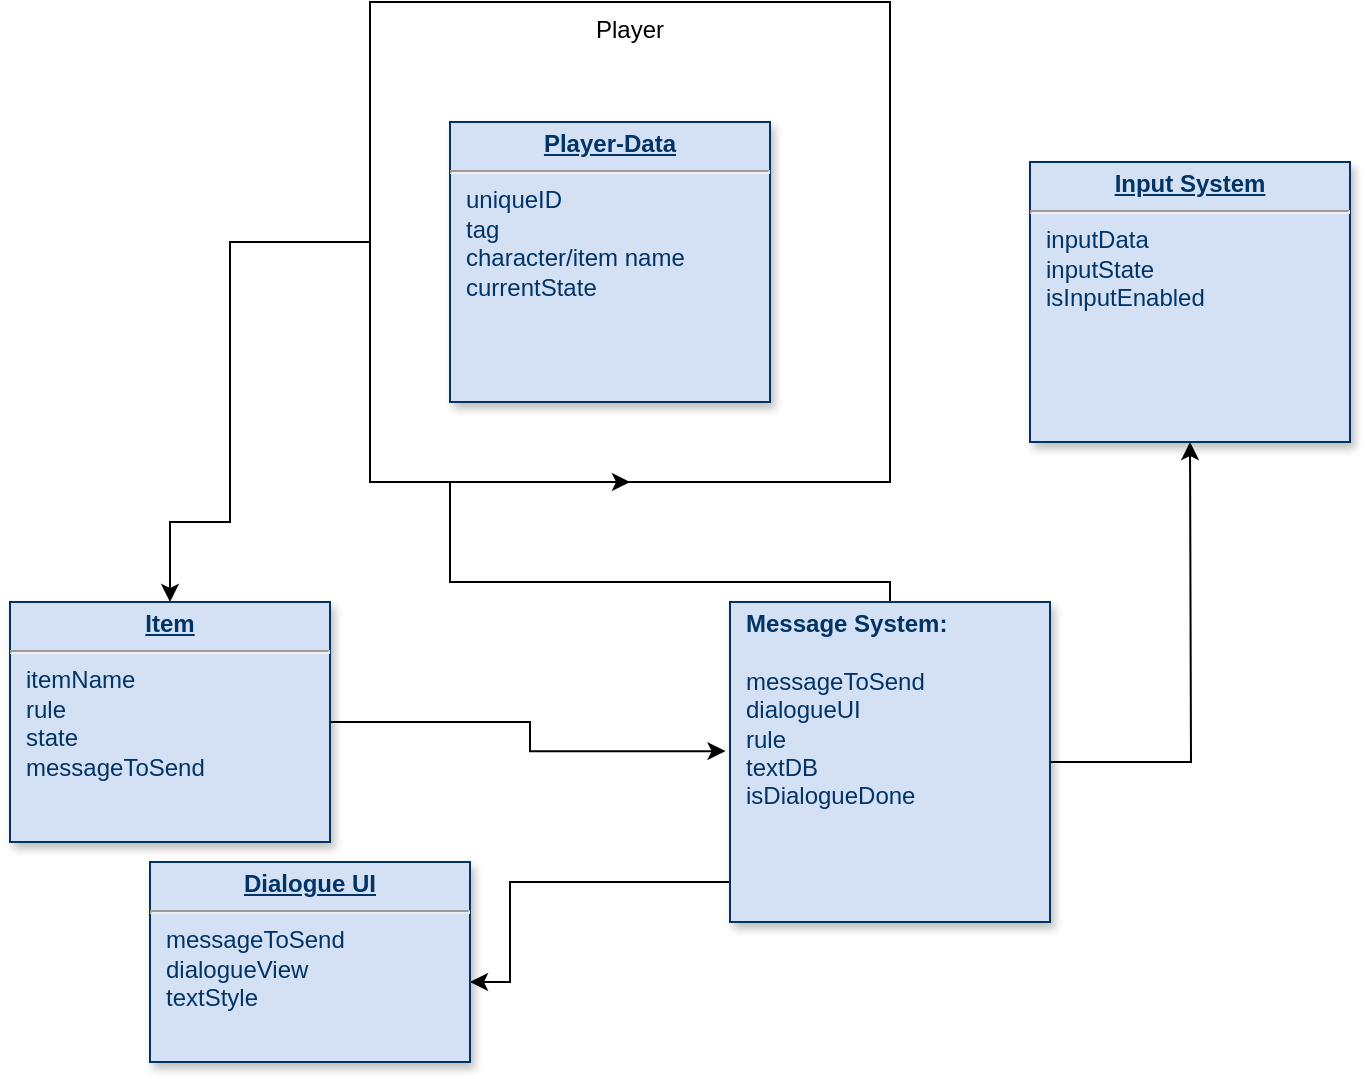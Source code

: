 <mxfile version="15.3.0" type="github">
  <diagram name="Page-1" id="efa7a0a1-bf9b-a30e-e6df-94a7791c09e9">
    <mxGraphModel dx="1185" dy="638" grid="1" gridSize="10" guides="1" tooltips="1" connect="1" arrows="1" fold="1" page="1" pageScale="1" pageWidth="826" pageHeight="1169" background="none" math="0" shadow="0">
      <root>
        <mxCell id="0" />
        <mxCell id="1" parent="0" />
        <mxCell id="Ufl6a2jSMkOiO_FNKc7k-128" style="edgeStyle=orthogonalEdgeStyle;rounded=0;orthogonalLoop=1;jettySize=auto;html=1;entryX=0.5;entryY=0;entryDx=0;entryDy=0;" edge="1" parent="1" source="Ufl6a2jSMkOiO_FNKc7k-121" target="28">
          <mxGeometry relative="1" as="geometry">
            <Array as="points">
              <mxPoint x="240" y="370" />
              <mxPoint x="210" y="370" />
            </Array>
          </mxGeometry>
        </mxCell>
        <mxCell id="Ufl6a2jSMkOiO_FNKc7k-121" value="Player" style="rounded=0;whiteSpace=wrap;html=1;verticalAlign=top;" vertex="1" parent="1">
          <mxGeometry x="310" y="110" width="260" height="240" as="geometry" />
        </mxCell>
        <mxCell id="Ufl6a2jSMkOiO_FNKc7k-125" style="edgeStyle=orthogonalEdgeStyle;rounded=0;orthogonalLoop=1;jettySize=auto;html=1;" edge="1" parent="1" source="21" target="Ufl6a2jSMkOiO_FNKc7k-119">
          <mxGeometry relative="1" as="geometry">
            <Array as="points">
              <mxPoint x="380" y="550" />
              <mxPoint x="380" y="600" />
            </Array>
          </mxGeometry>
        </mxCell>
        <mxCell id="Ufl6a2jSMkOiO_FNKc7k-127" style="edgeStyle=orthogonalEdgeStyle;rounded=0;orthogonalLoop=1;jettySize=auto;html=1;entryX=0.5;entryY=1;entryDx=0;entryDy=0;" edge="1" parent="1" source="21" target="Ufl6a2jSMkOiO_FNKc7k-121">
          <mxGeometry relative="1" as="geometry">
            <Array as="points">
              <mxPoint x="350" y="400" />
              <mxPoint x="350" y="350" />
            </Array>
          </mxGeometry>
        </mxCell>
        <mxCell id="Ufl6a2jSMkOiO_FNKc7k-131" style="edgeStyle=orthogonalEdgeStyle;rounded=0;orthogonalLoop=1;jettySize=auto;html=1;" edge="1" parent="1" source="21">
          <mxGeometry relative="1" as="geometry">
            <mxPoint x="720" y="330" as="targetPoint" />
          </mxGeometry>
        </mxCell>
        <mxCell id="21" value="&lt;p style=&quot;margin: 0px ; margin-top: 4px ; text-align: center ; text-decoration: underline&quot;&gt;&lt;/p&gt;&lt;p style=&quot;margin: 0px ; margin-left: 8px&quot;&gt;&lt;b&gt;Message System:&lt;/b&gt;&lt;/p&gt;&lt;p style=&quot;margin: 0px ; margin-left: 8px&quot;&gt;&lt;b&gt;&lt;br&gt;&lt;/b&gt;&lt;/p&gt;&lt;p style=&quot;margin: 0px ; margin-left: 8px&quot;&gt;messageToSend&lt;/p&gt;&lt;p style=&quot;margin: 0px ; margin-left: 8px&quot;&gt;dialogueUI&lt;/p&gt;&lt;p style=&quot;margin: 0px ; margin-left: 8px&quot;&gt;rule&lt;/p&gt;&lt;p style=&quot;margin: 0px ; margin-left: 8px&quot;&gt;textDB&lt;/p&gt;&lt;p style=&quot;margin: 0px ; margin-left: 8px&quot;&gt;isDialogueDone&lt;/p&gt;&lt;p style=&quot;margin: 0px ; margin-left: 8px&quot;&gt;&lt;b&gt;&lt;br&gt;&lt;/b&gt;&lt;/p&gt;&lt;p style=&quot;margin: 0px ; margin-left: 8px&quot;&gt;&lt;br&gt;&lt;/p&gt;" style="verticalAlign=top;align=left;overflow=fill;fontSize=12;fontFamily=Helvetica;html=1;strokeColor=#003366;shadow=1;fillColor=#D4E1F5;fontColor=#003366" parent="1" vertex="1">
          <mxGeometry x="490" y="410.0" width="160" height="160" as="geometry" />
        </mxCell>
        <mxCell id="Ufl6a2jSMkOiO_FNKc7k-124" style="edgeStyle=orthogonalEdgeStyle;rounded=0;orthogonalLoop=1;jettySize=auto;html=1;entryX=-0.014;entryY=0.466;entryDx=0;entryDy=0;entryPerimeter=0;" edge="1" parent="1" source="28" target="21">
          <mxGeometry relative="1" as="geometry" />
        </mxCell>
        <mxCell id="28" value="&lt;p style=&quot;margin: 0px ; margin-top: 4px ; text-align: center ; text-decoration: underline&quot;&gt;&lt;strong&gt;Item&lt;/strong&gt;&lt;/p&gt;&lt;hr&gt;&lt;p style=&quot;margin: 0px ; margin-left: 8px&quot;&gt;&lt;span&gt;itemName&lt;/span&gt;&lt;br&gt;&lt;/p&gt;&lt;p style=&quot;margin: 0px ; margin-left: 8px&quot;&gt;&lt;span&gt;rule&lt;/span&gt;&lt;/p&gt;&lt;p style=&quot;margin: 0px ; margin-left: 8px&quot;&gt;&lt;span&gt;state&lt;/span&gt;&lt;/p&gt;&lt;p style=&quot;margin: 0px ; margin-left: 8px&quot;&gt;&lt;span&gt;messageToSend&lt;/span&gt;&lt;/p&gt;&lt;p style=&quot;margin: 0px ; margin-left: 8px&quot;&gt;&lt;span&gt;&lt;br&gt;&lt;/span&gt;&lt;/p&gt;" style="verticalAlign=top;align=left;overflow=fill;fontSize=12;fontFamily=Helvetica;html=1;strokeColor=#003366;shadow=1;fillColor=#D4E1F5;fontColor=#003366" parent="1" vertex="1">
          <mxGeometry x="130" y="410" width="160" height="120" as="geometry" />
        </mxCell>
        <mxCell id="25" value="&lt;p style=&quot;margin: 0px ; margin-top: 4px ; text-align: center ; text-decoration: underline&quot;&gt;&lt;strong&gt;Player-Data&lt;/strong&gt;&lt;/p&gt;&lt;hr&gt;&lt;p style=&quot;margin: 0px ; margin-left: 8px&quot;&gt;uniqueID&lt;/p&gt;&lt;p style=&quot;margin: 0px ; margin-left: 8px&quot;&gt;tag&lt;/p&gt;&lt;p style=&quot;margin: 0px ; margin-left: 8px&quot;&gt;character/item name&lt;/p&gt;&lt;p style=&quot;margin: 0px ; margin-left: 8px&quot;&gt;currentState&lt;/p&gt;&lt;p style=&quot;margin: 0px ; margin-left: 8px&quot;&gt;&lt;br&gt;&lt;/p&gt;" style="verticalAlign=top;align=left;overflow=fill;fontSize=12;fontFamily=Helvetica;html=1;strokeColor=#003366;shadow=1;fillColor=#D4E1F5;fontColor=#003366" parent="1" vertex="1">
          <mxGeometry x="350" y="170" width="160" height="140" as="geometry" />
        </mxCell>
        <mxCell id="Ufl6a2jSMkOiO_FNKc7k-119" value="&lt;p style=&quot;margin: 0px ; margin-top: 4px ; text-align: center ; text-decoration: underline&quot;&gt;&lt;b&gt;Dialogue UI&lt;/b&gt;&lt;/p&gt;&lt;hr&gt;&lt;p style=&quot;margin: 0px ; margin-left: 8px&quot;&gt;messageToSend&lt;/p&gt;&lt;p style=&quot;margin: 0px ; margin-left: 8px&quot;&gt;dialogueView&lt;/p&gt;&lt;p style=&quot;margin: 0px ; margin-left: 8px&quot;&gt;textStyle&lt;/p&gt;&lt;p style=&quot;margin: 0px ; margin-left: 8px&quot;&gt;&lt;br&gt;&lt;/p&gt;&lt;p style=&quot;margin: 0px ; margin-left: 8px&quot;&gt;&lt;span&gt;&lt;br&gt;&lt;/span&gt;&lt;/p&gt;" style="verticalAlign=top;align=left;overflow=fill;fontSize=12;fontFamily=Helvetica;html=1;strokeColor=#003366;shadow=1;fillColor=#D4E1F5;fontColor=#003366" vertex="1" parent="1">
          <mxGeometry x="200" y="540" width="160" height="100" as="geometry" />
        </mxCell>
        <mxCell id="Ufl6a2jSMkOiO_FNKc7k-120" value="&lt;p style=&quot;margin: 0px ; margin-top: 4px ; text-align: center ; text-decoration: underline&quot;&gt;&lt;strong&gt;Input System&lt;/strong&gt;&lt;/p&gt;&lt;hr&gt;&lt;p style=&quot;margin: 0px ; margin-left: 8px&quot;&gt;inputData&lt;/p&gt;&lt;p style=&quot;margin: 0px ; margin-left: 8px&quot;&gt;inputState&lt;/p&gt;&lt;p style=&quot;margin: 0px ; margin-left: 8px&quot;&gt;isInputEnabled&lt;/p&gt;&lt;p style=&quot;margin: 0px ; margin-left: 8px&quot;&gt;&lt;br&gt;&lt;/p&gt;&lt;p style=&quot;margin: 0px ; margin-left: 8px&quot;&gt;&lt;span&gt;&lt;br&gt;&lt;/span&gt;&lt;/p&gt;" style="verticalAlign=top;align=left;overflow=fill;fontSize=12;fontFamily=Helvetica;html=1;strokeColor=#003366;shadow=1;fillColor=#D4E1F5;fontColor=#003366" vertex="1" parent="1">
          <mxGeometry x="640" y="190" width="160" height="140" as="geometry" />
        </mxCell>
      </root>
    </mxGraphModel>
  </diagram>
</mxfile>
